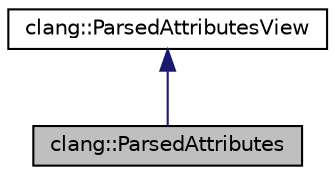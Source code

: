 digraph "clang::ParsedAttributes"
{
 // LATEX_PDF_SIZE
  bgcolor="transparent";
  edge [fontname="Helvetica",fontsize="10",labelfontname="Helvetica",labelfontsize="10"];
  node [fontname="Helvetica",fontsize="10",shape=record];
  Node1 [label="clang::ParsedAttributes",height=0.2,width=0.4,color="black", fillcolor="grey75", style="filled", fontcolor="black",tooltip="ParsedAttributes - A collection of parsed attributes."];
  Node2 -> Node1 [dir="back",color="midnightblue",fontsize="10",style="solid",fontname="Helvetica"];
  Node2 [label="clang::ParsedAttributesView",height=0.2,width=0.4,color="black",URL="$classclang_1_1ParsedAttributesView.html",tooltip=" "];
}
